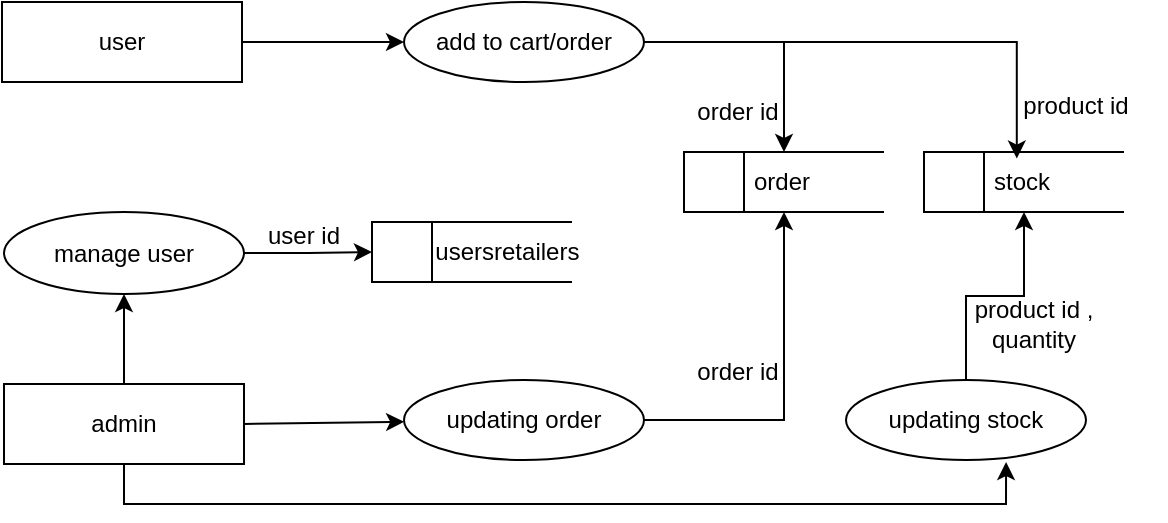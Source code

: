 <mxfile version="26.2.1">
  <diagram name="Page-1" id="f24Aatqlk4mQpJyAkvID">
    <mxGraphModel dx="659" dy="418" grid="1" gridSize="10" guides="1" tooltips="1" connect="1" arrows="1" fold="1" page="1" pageScale="1" pageWidth="850" pageHeight="1100" math="0" shadow="0">
      <root>
        <mxCell id="0" />
        <mxCell id="1" parent="0" />
        <mxCell id="x_YyGZkImRGxs_XCXCvj-6" style="rounded=0;orthogonalLoop=1;jettySize=auto;html=1;exitX=1;exitY=0.5;exitDx=0;exitDy=0;" edge="1" parent="1" source="x_YyGZkImRGxs_XCXCvj-1" target="x_YyGZkImRGxs_XCXCvj-3">
          <mxGeometry relative="1" as="geometry" />
        </mxCell>
        <mxCell id="x_YyGZkImRGxs_XCXCvj-1" value="user" style="rounded=0;whiteSpace=wrap;html=1;" vertex="1" parent="1">
          <mxGeometry x="79" y="110" width="120" height="40" as="geometry" />
        </mxCell>
        <mxCell id="x_YyGZkImRGxs_XCXCvj-7" style="rounded=0;orthogonalLoop=1;jettySize=auto;html=1;exitX=1;exitY=0.5;exitDx=0;exitDy=0;" edge="1" parent="1" source="x_YyGZkImRGxs_XCXCvj-2" target="x_YyGZkImRGxs_XCXCvj-4">
          <mxGeometry relative="1" as="geometry" />
        </mxCell>
        <mxCell id="x_YyGZkImRGxs_XCXCvj-15" style="edgeStyle=orthogonalEdgeStyle;rounded=0;orthogonalLoop=1;jettySize=auto;html=1;exitX=0.5;exitY=0;exitDx=0;exitDy=0;" edge="1" parent="1" source="x_YyGZkImRGxs_XCXCvj-2" target="x_YyGZkImRGxs_XCXCvj-12">
          <mxGeometry relative="1" as="geometry" />
        </mxCell>
        <mxCell id="x_YyGZkImRGxs_XCXCvj-2" value="admin" style="rounded=0;whiteSpace=wrap;html=1;" vertex="1" parent="1">
          <mxGeometry x="80" y="301" width="120" height="40" as="geometry" />
        </mxCell>
        <mxCell id="x_YyGZkImRGxs_XCXCvj-9" style="edgeStyle=orthogonalEdgeStyle;rounded=0;orthogonalLoop=1;jettySize=auto;html=1;exitX=1;exitY=0.5;exitDx=0;exitDy=0;" edge="1" parent="1" source="x_YyGZkImRGxs_XCXCvj-3" target="x_YyGZkImRGxs_XCXCvj-5">
          <mxGeometry relative="1" as="geometry" />
        </mxCell>
        <mxCell id="x_YyGZkImRGxs_XCXCvj-3" value="add to cart/order" style="ellipse;whiteSpace=wrap;html=1;" vertex="1" parent="1">
          <mxGeometry x="280" y="110" width="120" height="40" as="geometry" />
        </mxCell>
        <mxCell id="x_YyGZkImRGxs_XCXCvj-8" style="edgeStyle=orthogonalEdgeStyle;rounded=0;orthogonalLoop=1;jettySize=auto;html=1;exitX=1;exitY=0.5;exitDx=0;exitDy=0;" edge="1" parent="1" source="x_YyGZkImRGxs_XCXCvj-4" target="x_YyGZkImRGxs_XCXCvj-5">
          <mxGeometry relative="1" as="geometry" />
        </mxCell>
        <mxCell id="x_YyGZkImRGxs_XCXCvj-4" value="updating order" style="ellipse;whiteSpace=wrap;html=1;" vertex="1" parent="1">
          <mxGeometry x="280" y="299" width="120" height="40" as="geometry" />
        </mxCell>
        <mxCell id="x_YyGZkImRGxs_XCXCvj-5" value="&lt;span style=&quot;white-space: pre;&quot;&gt;&#x9;&lt;/span&gt;&amp;nbsp;order" style="html=1;dashed=0;whiteSpace=wrap;shape=mxgraph.dfd.dataStoreID;align=left;spacingLeft=3;points=[[0,0],[0.5,0],[1,0],[0,0.5],[1,0.5],[0,1],[0.5,1],[1,1]];" vertex="1" parent="1">
          <mxGeometry x="420" y="185" width="100" height="30" as="geometry" />
        </mxCell>
        <mxCell id="x_YyGZkImRGxs_XCXCvj-17" style="edgeStyle=orthogonalEdgeStyle;rounded=0;orthogonalLoop=1;jettySize=auto;html=1;exitX=1;exitY=0.5;exitDx=0;exitDy=0;" edge="1" parent="1" source="x_YyGZkImRGxs_XCXCvj-12" target="x_YyGZkImRGxs_XCXCvj-13">
          <mxGeometry relative="1" as="geometry" />
        </mxCell>
        <mxCell id="x_YyGZkImRGxs_XCXCvj-12" value="manage user" style="ellipse;whiteSpace=wrap;html=1;" vertex="1" parent="1">
          <mxGeometry x="80" y="215" width="120" height="41" as="geometry" />
        </mxCell>
        <mxCell id="x_YyGZkImRGxs_XCXCvj-13" value="&lt;span style=&quot;white-space: pre;&quot;&gt;&#x9;&lt;/span&gt;usersretailers" style="html=1;dashed=0;whiteSpace=wrap;shape=mxgraph.dfd.dataStoreID;align=left;spacingLeft=3;points=[[0,0],[0.5,0],[1,0],[0,0.5],[1,0.5],[0,1],[0.5,1],[1,1]];" vertex="1" parent="1">
          <mxGeometry x="264" y="220" width="100" height="30" as="geometry" />
        </mxCell>
        <mxCell id="x_YyGZkImRGxs_XCXCvj-18" value="&lt;span style=&quot;white-space: pre;&quot;&gt;&#x9;&lt;/span&gt;&amp;nbsp;stock" style="html=1;dashed=0;whiteSpace=wrap;shape=mxgraph.dfd.dataStoreID;align=left;spacingLeft=3;points=[[0,0],[0.5,0],[1,0],[0,0.5],[1,0.5],[0,1],[0.5,1],[1,1]];" vertex="1" parent="1">
          <mxGeometry x="540" y="185" width="100" height="30" as="geometry" />
        </mxCell>
        <mxCell id="x_YyGZkImRGxs_XCXCvj-21" style="edgeStyle=orthogonalEdgeStyle;rounded=0;orthogonalLoop=1;jettySize=auto;html=1;exitX=1;exitY=0.5;exitDx=0;exitDy=0;entryX=0.464;entryY=0.109;entryDx=0;entryDy=0;entryPerimeter=0;" edge="1" parent="1" source="x_YyGZkImRGxs_XCXCvj-3" target="x_YyGZkImRGxs_XCXCvj-18">
          <mxGeometry relative="1" as="geometry" />
        </mxCell>
        <mxCell id="x_YyGZkImRGxs_XCXCvj-26" style="edgeStyle=orthogonalEdgeStyle;rounded=0;orthogonalLoop=1;jettySize=auto;html=1;exitX=0.5;exitY=0;exitDx=0;exitDy=0;" edge="1" parent="1" source="x_YyGZkImRGxs_XCXCvj-22" target="x_YyGZkImRGxs_XCXCvj-18">
          <mxGeometry relative="1" as="geometry" />
        </mxCell>
        <mxCell id="x_YyGZkImRGxs_XCXCvj-22" value="updating stock" style="ellipse;whiteSpace=wrap;html=1;" vertex="1" parent="1">
          <mxGeometry x="501" y="299" width="120" height="40" as="geometry" />
        </mxCell>
        <mxCell id="x_YyGZkImRGxs_XCXCvj-24" style="edgeStyle=orthogonalEdgeStyle;rounded=0;orthogonalLoop=1;jettySize=auto;html=1;exitX=0.5;exitY=1;exitDx=0;exitDy=0;entryX=0.667;entryY=1.025;entryDx=0;entryDy=0;entryPerimeter=0;" edge="1" parent="1" source="x_YyGZkImRGxs_XCXCvj-2" target="x_YyGZkImRGxs_XCXCvj-22">
          <mxGeometry relative="1" as="geometry" />
        </mxCell>
        <mxCell id="x_YyGZkImRGxs_XCXCvj-28" value="order id" style="text;strokeColor=none;align=center;fillColor=none;html=1;verticalAlign=middle;whiteSpace=wrap;rounded=0;" vertex="1" parent="1">
          <mxGeometry x="417" y="150" width="60" height="30" as="geometry" />
        </mxCell>
        <mxCell id="x_YyGZkImRGxs_XCXCvj-29" value="product id" style="text;strokeColor=none;align=center;fillColor=none;html=1;verticalAlign=middle;whiteSpace=wrap;rounded=0;" vertex="1" parent="1">
          <mxGeometry x="571" y="147" width="90" height="30" as="geometry" />
        </mxCell>
        <mxCell id="x_YyGZkImRGxs_XCXCvj-31" value="user id" style="text;strokeColor=none;align=center;fillColor=none;html=1;verticalAlign=middle;whiteSpace=wrap;rounded=0;" vertex="1" parent="1">
          <mxGeometry x="200" y="212" width="60" height="30" as="geometry" />
        </mxCell>
        <mxCell id="x_YyGZkImRGxs_XCXCvj-32" value="order id" style="text;strokeColor=none;align=center;fillColor=none;html=1;verticalAlign=middle;whiteSpace=wrap;rounded=0;" vertex="1" parent="1">
          <mxGeometry x="417" y="280" width="60" height="30" as="geometry" />
        </mxCell>
        <mxCell id="x_YyGZkImRGxs_XCXCvj-33" value="product id , quantity" style="text;strokeColor=none;align=center;fillColor=none;html=1;verticalAlign=middle;whiteSpace=wrap;rounded=0;" vertex="1" parent="1">
          <mxGeometry x="550" y="256" width="90" height="30" as="geometry" />
        </mxCell>
      </root>
    </mxGraphModel>
  </diagram>
</mxfile>
